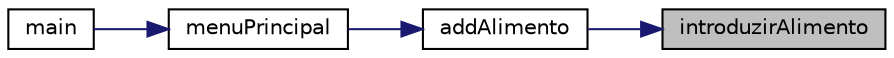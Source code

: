 digraph "introduzirAlimento"
{
 // LATEX_PDF_SIZE
  edge [fontname="Helvetica",fontsize="10",labelfontname="Helvetica",labelfontsize="10"];
  node [fontname="Helvetica",fontsize="10",shape=record];
  rankdir="RL";
  Node1 [label="introduzirAlimento",height=0.2,width=0.4,color="black", fillcolor="grey75", style="filled", fontcolor="black",tooltip="Função para adicionar um cliente."];
  Node1 -> Node2 [dir="back",color="midnightblue",fontsize="10",style="solid",fontname="Helvetica"];
  Node2 [label="addAlimento",height=0.2,width=0.4,color="black", fillcolor="white", style="filled",URL="$Alimentos_8c.html#ad16aab586ff6cca3a2d1c8515f7252ef",tooltip="Função que pede os dados para adicionar um Alimento."];
  Node2 -> Node3 [dir="back",color="midnightblue",fontsize="10",style="solid",fontname="Helvetica"];
  Node3 [label="menuPrincipal",height=0.2,width=0.4,color="black", fillcolor="white", style="filled",URL="$ListaLigada_8c.html#a0bb74a8b4a29008967c6d101ddd60701",tooltip="Função que imprime o menu do programa."];
  Node3 -> Node4 [dir="back",color="midnightblue",fontsize="10",style="solid",fontname="Helvetica"];
  Node4 [label="main",height=0.2,width=0.4,color="black", fillcolor="white", style="filled",URL="$main_8c.html#a0ddf1224851353fc92bfbff6f499fa97",tooltip="Função principal que vai correr outras funções como (Ler base de dados / Menu Principal / Guardar Bas..."];
}
